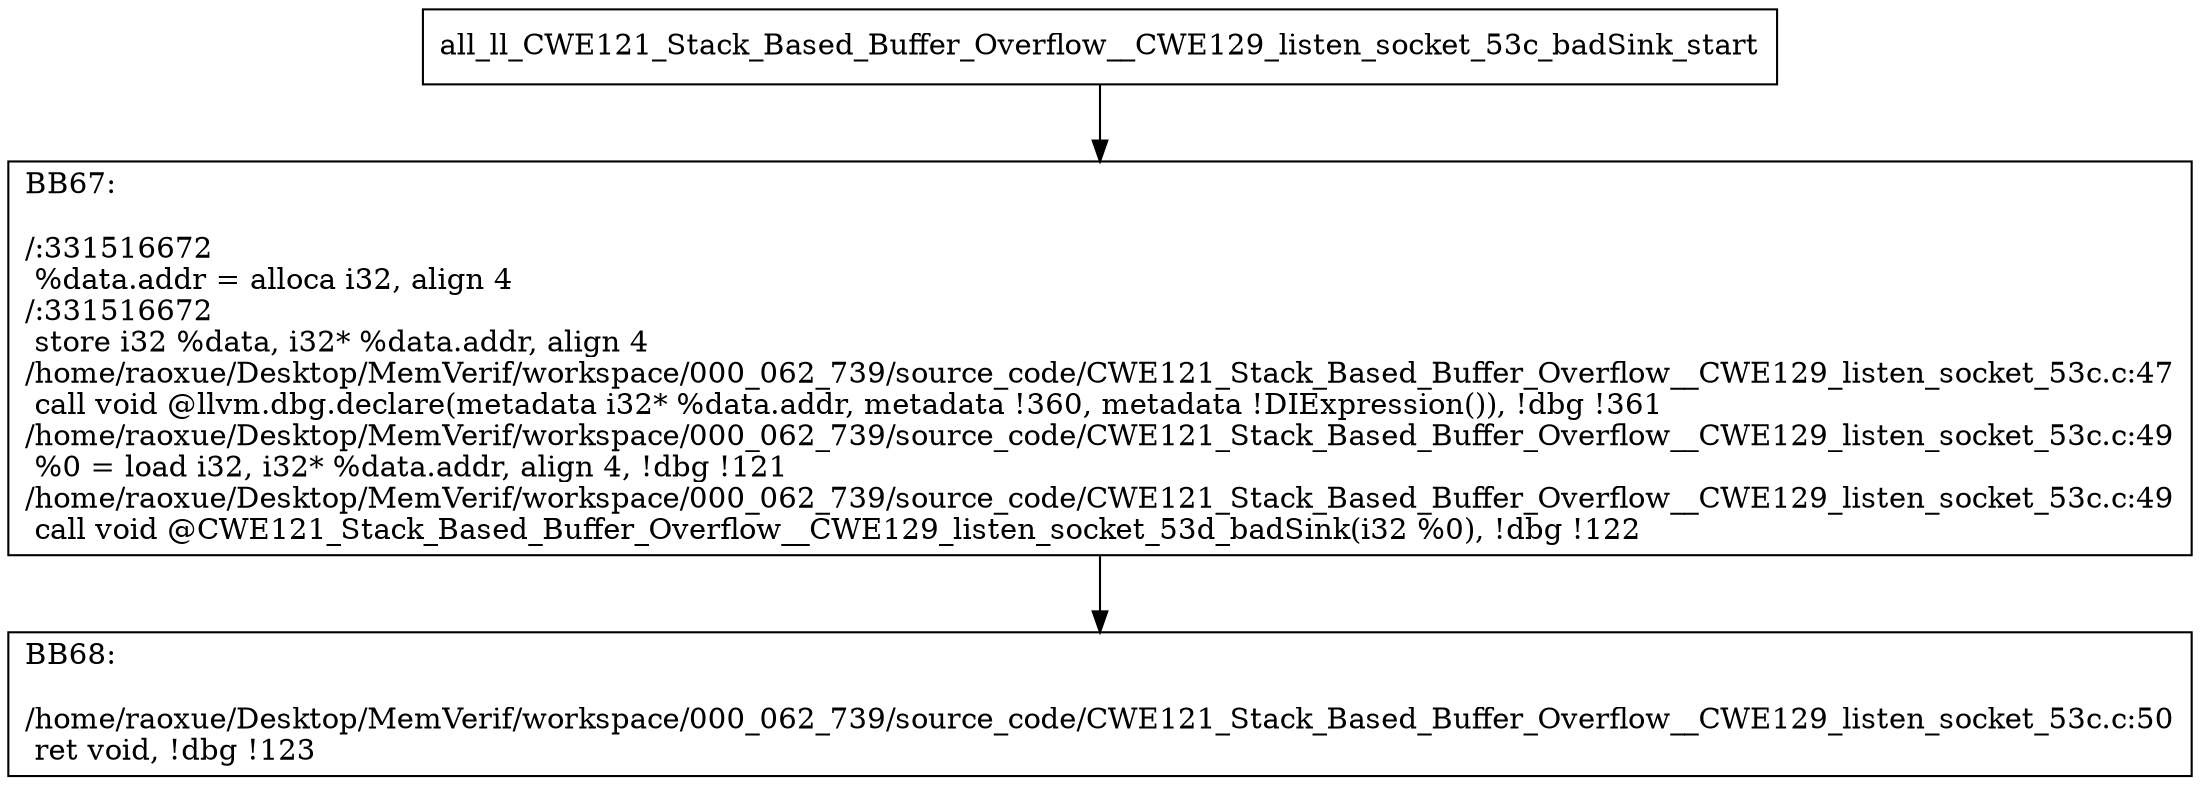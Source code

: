 digraph "CFG for'all_ll_CWE121_Stack_Based_Buffer_Overflow__CWE129_listen_socket_53c_badSink' function" {
	BBall_ll_CWE121_Stack_Based_Buffer_Overflow__CWE129_listen_socket_53c_badSink_start[shape=record,label="{all_ll_CWE121_Stack_Based_Buffer_Overflow__CWE129_listen_socket_53c_badSink_start}"];
	BBall_ll_CWE121_Stack_Based_Buffer_Overflow__CWE129_listen_socket_53c_badSink_start-> all_ll_CWE121_Stack_Based_Buffer_Overflow__CWE129_listen_socket_53c_badSinkBB67;
	all_ll_CWE121_Stack_Based_Buffer_Overflow__CWE129_listen_socket_53c_badSinkBB67 [shape=record, label="{BB67:\l\l/:331516672\l
  %data.addr = alloca i32, align 4\l
/:331516672\l
  store i32 %data, i32* %data.addr, align 4\l
/home/raoxue/Desktop/MemVerif/workspace/000_062_739/source_code/CWE121_Stack_Based_Buffer_Overflow__CWE129_listen_socket_53c.c:47\l
  call void @llvm.dbg.declare(metadata i32* %data.addr, metadata !360, metadata !DIExpression()), !dbg !361\l
/home/raoxue/Desktop/MemVerif/workspace/000_062_739/source_code/CWE121_Stack_Based_Buffer_Overflow__CWE129_listen_socket_53c.c:49\l
  %0 = load i32, i32* %data.addr, align 4, !dbg !121\l
/home/raoxue/Desktop/MemVerif/workspace/000_062_739/source_code/CWE121_Stack_Based_Buffer_Overflow__CWE129_listen_socket_53c.c:49\l
  call void @CWE121_Stack_Based_Buffer_Overflow__CWE129_listen_socket_53d_badSink(i32 %0), !dbg !122\l
}"];
	all_ll_CWE121_Stack_Based_Buffer_Overflow__CWE129_listen_socket_53c_badSinkBB67-> all_ll_CWE121_Stack_Based_Buffer_Overflow__CWE129_listen_socket_53c_badSinkBB68;
	all_ll_CWE121_Stack_Based_Buffer_Overflow__CWE129_listen_socket_53c_badSinkBB68 [shape=record, label="{BB68:\l\l/home/raoxue/Desktop/MemVerif/workspace/000_062_739/source_code/CWE121_Stack_Based_Buffer_Overflow__CWE129_listen_socket_53c.c:50\l
  ret void, !dbg !123\l
}"];
}
